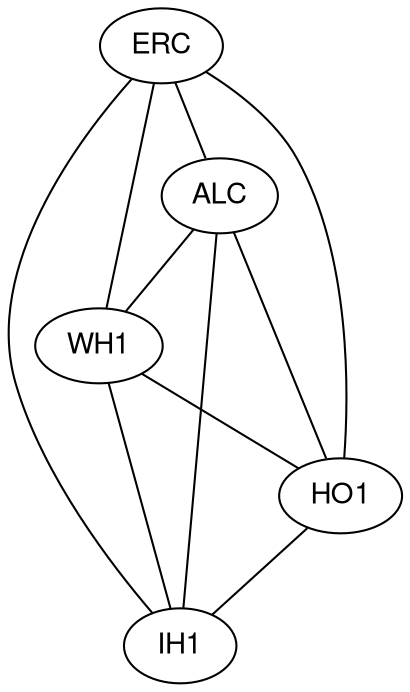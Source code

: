 strict graph completo {
	fontname="Helvetica,Arial,sans-serif"
	node [fontname="Helvetica,Arial,sans-serif"]
	edge [fontname="Helvetica,Arial,sans-serif"]
	ERC -- { ALC WH1 HO1 IH1 };
	ALC -- { ERC WH1 HO1 IH1 };
	WH1 -- { ERC ALC HO1 IH1 };
	HO1 -- { ERC ALC WH1 IH1 };
	IH1 -- { ERC ALC WH1 HO1 };
}